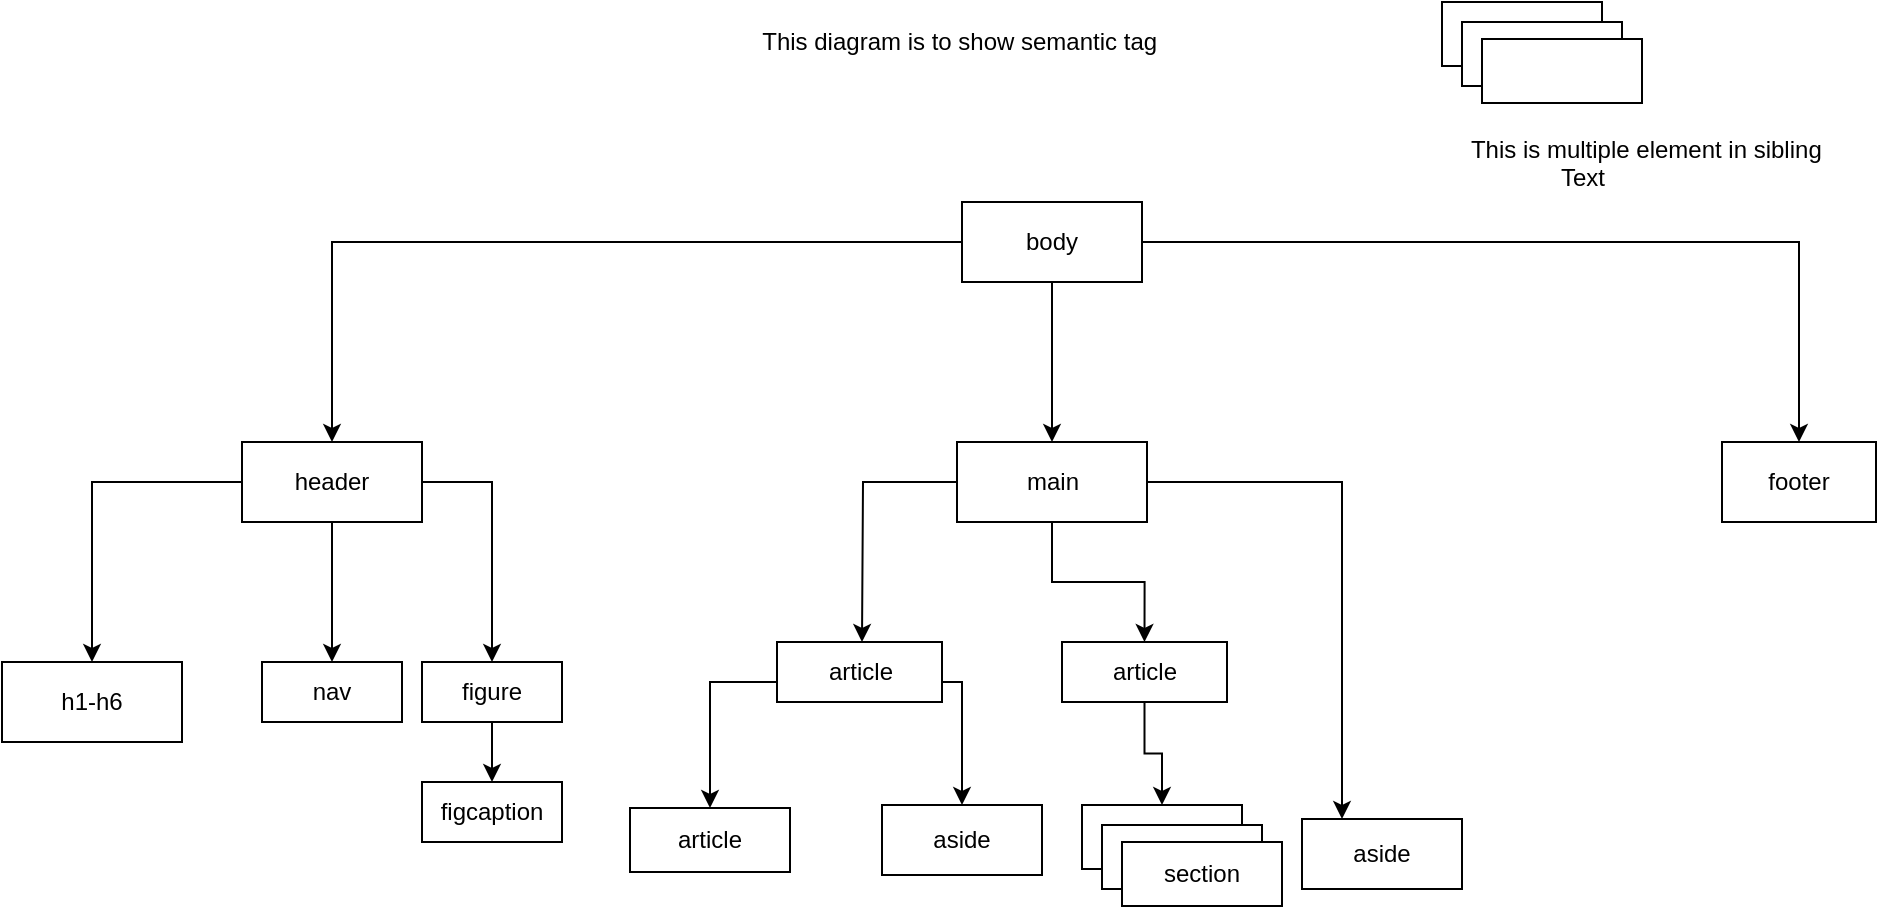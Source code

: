 <mxfile version="13.1.3">
    <diagram id="6hGFLwfOUW9BJ-s0fimq" name="Page-1">
        <mxGraphModel dx="793" dy="474" grid="1" gridSize="10" guides="1" tooltips="1" connect="1" arrows="1" fold="1" page="1" pageScale="1" pageWidth="827" pageHeight="1169" math="0" shadow="0">
            <root>
                <mxCell id="0"/>
                <mxCell id="1" parent="0"/>
                <mxCell id="7" style="edgeStyle=orthogonalEdgeStyle;rounded=0;orthogonalLoop=1;jettySize=auto;html=1;entryX=0.5;entryY=0;entryDx=0;entryDy=0;" edge="1" parent="1" source="2" target="4">
                    <mxGeometry relative="1" as="geometry"/>
                </mxCell>
                <mxCell id="8" style="edgeStyle=orthogonalEdgeStyle;rounded=0;orthogonalLoop=1;jettySize=auto;html=1;entryX=0.5;entryY=0;entryDx=0;entryDy=0;" edge="1" parent="1" source="2" target="5">
                    <mxGeometry relative="1" as="geometry"/>
                </mxCell>
                <mxCell id="9" style="edgeStyle=orthogonalEdgeStyle;rounded=0;orthogonalLoop=1;jettySize=auto;html=1;entryX=0.5;entryY=0;entryDx=0;entryDy=0;" edge="1" parent="1" source="2" target="6">
                    <mxGeometry relative="1" as="geometry"/>
                </mxCell>
                <mxCell id="2" value="body" style="rounded=0;whiteSpace=wrap;html=1;" vertex="1" parent="1">
                    <mxGeometry x="540" y="120" width="90" height="40" as="geometry"/>
                </mxCell>
                <mxCell id="13" style="edgeStyle=orthogonalEdgeStyle;rounded=0;orthogonalLoop=1;jettySize=auto;html=1;" edge="1" parent="1" source="4" target="11">
                    <mxGeometry relative="1" as="geometry">
                        <Array as="points">
                            <mxPoint x="305" y="260"/>
                        </Array>
                    </mxGeometry>
                </mxCell>
                <mxCell id="14" style="edgeStyle=orthogonalEdgeStyle;rounded=0;orthogonalLoop=1;jettySize=auto;html=1;entryX=0.5;entryY=0;entryDx=0;entryDy=0;" edge="1" parent="1" source="4" target="10">
                    <mxGeometry relative="1" as="geometry"/>
                </mxCell>
                <mxCell id="16" style="edgeStyle=orthogonalEdgeStyle;rounded=0;orthogonalLoop=1;jettySize=auto;html=1;" edge="1" parent="1" source="4">
                    <mxGeometry relative="1" as="geometry">
                        <mxPoint x="225" y="350" as="targetPoint"/>
                    </mxGeometry>
                </mxCell>
                <mxCell id="4" value="header" style="rounded=0;whiteSpace=wrap;html=1;" vertex="1" parent="1">
                    <mxGeometry x="180" y="240" width="90" height="40" as="geometry"/>
                </mxCell>
                <mxCell id="18" style="edgeStyle=orthogonalEdgeStyle;rounded=0;orthogonalLoop=1;jettySize=auto;html=1;" edge="1" parent="1" source="5">
                    <mxGeometry relative="1" as="geometry">
                        <mxPoint x="490" y="340" as="targetPoint"/>
                    </mxGeometry>
                </mxCell>
                <mxCell id="48" style="edgeStyle=orthogonalEdgeStyle;rounded=0;orthogonalLoop=1;jettySize=auto;html=1;entryX=0.25;entryY=0;entryDx=0;entryDy=0;" edge="1" parent="1" source="5" target="47">
                    <mxGeometry relative="1" as="geometry"/>
                </mxCell>
                <mxCell id="50" style="edgeStyle=orthogonalEdgeStyle;rounded=0;orthogonalLoop=1;jettySize=auto;html=1;entryX=0.5;entryY=0;entryDx=0;entryDy=0;" edge="1" parent="1" source="5" target="34">
                    <mxGeometry relative="1" as="geometry"/>
                </mxCell>
                <mxCell id="5" value="main" style="rounded=0;whiteSpace=wrap;html=1;" vertex="1" parent="1">
                    <mxGeometry x="537.5" y="240" width="95" height="40" as="geometry"/>
                </mxCell>
                <mxCell id="6" value="footer" style="rounded=0;whiteSpace=wrap;html=1;" vertex="1" parent="1">
                    <mxGeometry x="920" y="240" width="77" height="40" as="geometry"/>
                </mxCell>
                <mxCell id="10" value="h1-h6" style="rounded=0;whiteSpace=wrap;html=1;" vertex="1" parent="1">
                    <mxGeometry x="60" y="350" width="90" height="40" as="geometry"/>
                </mxCell>
                <mxCell id="15" style="edgeStyle=orthogonalEdgeStyle;rounded=0;orthogonalLoop=1;jettySize=auto;html=1;entryX=0.5;entryY=0;entryDx=0;entryDy=0;" edge="1" parent="1" source="11" target="12">
                    <mxGeometry relative="1" as="geometry"/>
                </mxCell>
                <mxCell id="11" value="figure" style="rounded=0;whiteSpace=wrap;html=1;" vertex="1" parent="1">
                    <mxGeometry x="270" y="350" width="70" height="30" as="geometry"/>
                </mxCell>
                <mxCell id="12" value="figcaption" style="rounded=0;whiteSpace=wrap;html=1;" vertex="1" parent="1">
                    <mxGeometry x="270" y="410" width="70" height="30" as="geometry"/>
                </mxCell>
                <mxCell id="17" value="nav" style="rounded=0;whiteSpace=wrap;html=1;" vertex="1" parent="1">
                    <mxGeometry x="190" y="350" width="70" height="30" as="geometry"/>
                </mxCell>
                <mxCell id="28" style="edgeStyle=orthogonalEdgeStyle;rounded=0;orthogonalLoop=1;jettySize=auto;html=1;entryX=0.5;entryY=0;entryDx=0;entryDy=0;" edge="1" parent="1" source="19" target="25">
                    <mxGeometry relative="1" as="geometry">
                        <Array as="points">
                            <mxPoint x="414" y="360"/>
                        </Array>
                    </mxGeometry>
                </mxCell>
                <mxCell id="32" style="edgeStyle=orthogonalEdgeStyle;rounded=0;orthogonalLoop=1;jettySize=auto;html=1;entryX=0.5;entryY=0;entryDx=0;entryDy=0;" edge="1" parent="1" source="19" target="24">
                    <mxGeometry relative="1" as="geometry">
                        <Array as="points">
                            <mxPoint x="540" y="360"/>
                        </Array>
                    </mxGeometry>
                </mxCell>
                <mxCell id="19" value="article" style="rounded=0;whiteSpace=wrap;html=1;" vertex="1" parent="1">
                    <mxGeometry x="447.5" y="340" width="82.5" height="30" as="geometry"/>
                </mxCell>
                <mxCell id="22" value="This diagram is to show semantic tag&amp;nbsp;" style="text;html=1;align=center;verticalAlign=middle;resizable=0;points=[];autosize=1;" vertex="1" parent="1">
                    <mxGeometry x="420" y="30" width="240" height="20" as="geometry"/>
                </mxCell>
                <mxCell id="24" value="aside" style="rounded=0;whiteSpace=wrap;html=1;" vertex="1" parent="1">
                    <mxGeometry x="500" y="421.5" width="80" height="35" as="geometry"/>
                </mxCell>
                <mxCell id="25" value="article" style="rounded=0;whiteSpace=wrap;html=1;" vertex="1" parent="1">
                    <mxGeometry x="374" y="423" width="80" height="32" as="geometry"/>
                </mxCell>
                <mxCell id="36" style="edgeStyle=orthogonalEdgeStyle;rounded=0;orthogonalLoop=1;jettySize=auto;html=1;" edge="1" parent="1" source="34" target="35">
                    <mxGeometry relative="1" as="geometry"/>
                </mxCell>
                <mxCell id="34" value="article" style="rounded=0;whiteSpace=wrap;html=1;" vertex="1" parent="1">
                    <mxGeometry x="590" y="340" width="82.5" height="30" as="geometry"/>
                </mxCell>
                <mxCell id="35" value="section" style="rounded=0;whiteSpace=wrap;html=1;" vertex="1" parent="1">
                    <mxGeometry x="600" y="421.5" width="80" height="32" as="geometry"/>
                </mxCell>
                <mxCell id="37" value="section" style="rounded=0;whiteSpace=wrap;html=1;" vertex="1" parent="1">
                    <mxGeometry x="610" y="431.5" width="80" height="32" as="geometry"/>
                </mxCell>
                <mxCell id="38" value="section" style="rounded=0;whiteSpace=wrap;html=1;" vertex="1" parent="1">
                    <mxGeometry x="620" y="440" width="80" height="32" as="geometry"/>
                </mxCell>
                <mxCell id="39" value="section" style="rounded=0;whiteSpace=wrap;html=1;" vertex="1" parent="1">
                    <mxGeometry x="780" y="20" width="80" height="32" as="geometry"/>
                </mxCell>
                <mxCell id="40" value="section" style="rounded=0;whiteSpace=wrap;html=1;" vertex="1" parent="1">
                    <mxGeometry x="790" y="30" width="80" height="32" as="geometry"/>
                </mxCell>
                <mxCell id="41" value="" style="rounded=0;whiteSpace=wrap;html=1;" vertex="1" parent="1">
                    <mxGeometry x="800" y="38.5" width="80" height="32" as="geometry"/>
                </mxCell>
                <mxCell id="42" value="&amp;nbsp;This is multiple element in sibling" style="text;html=1;align=center;verticalAlign=middle;resizable=0;points=[];autosize=1;" vertex="1" parent="1">
                    <mxGeometry x="770" y="79.5" width="220" height="29.5" as="geometry"/>
                </mxCell>
                <mxCell id="43" value="Text" style="text;html=1;align=center;verticalAlign=middle;resizable=0;points=[];autosize=1;" vertex="1" parent="42">
                    <mxGeometry x="60" y="18.5" width="40" height="20" as="geometry"/>
                </mxCell>
                <mxCell id="47" value="aside" style="rounded=0;whiteSpace=wrap;html=1;" vertex="1" parent="1">
                    <mxGeometry x="710" y="428.5" width="80" height="35" as="geometry"/>
                </mxCell>
            </root>
        </mxGraphModel>
    </diagram>
</mxfile>